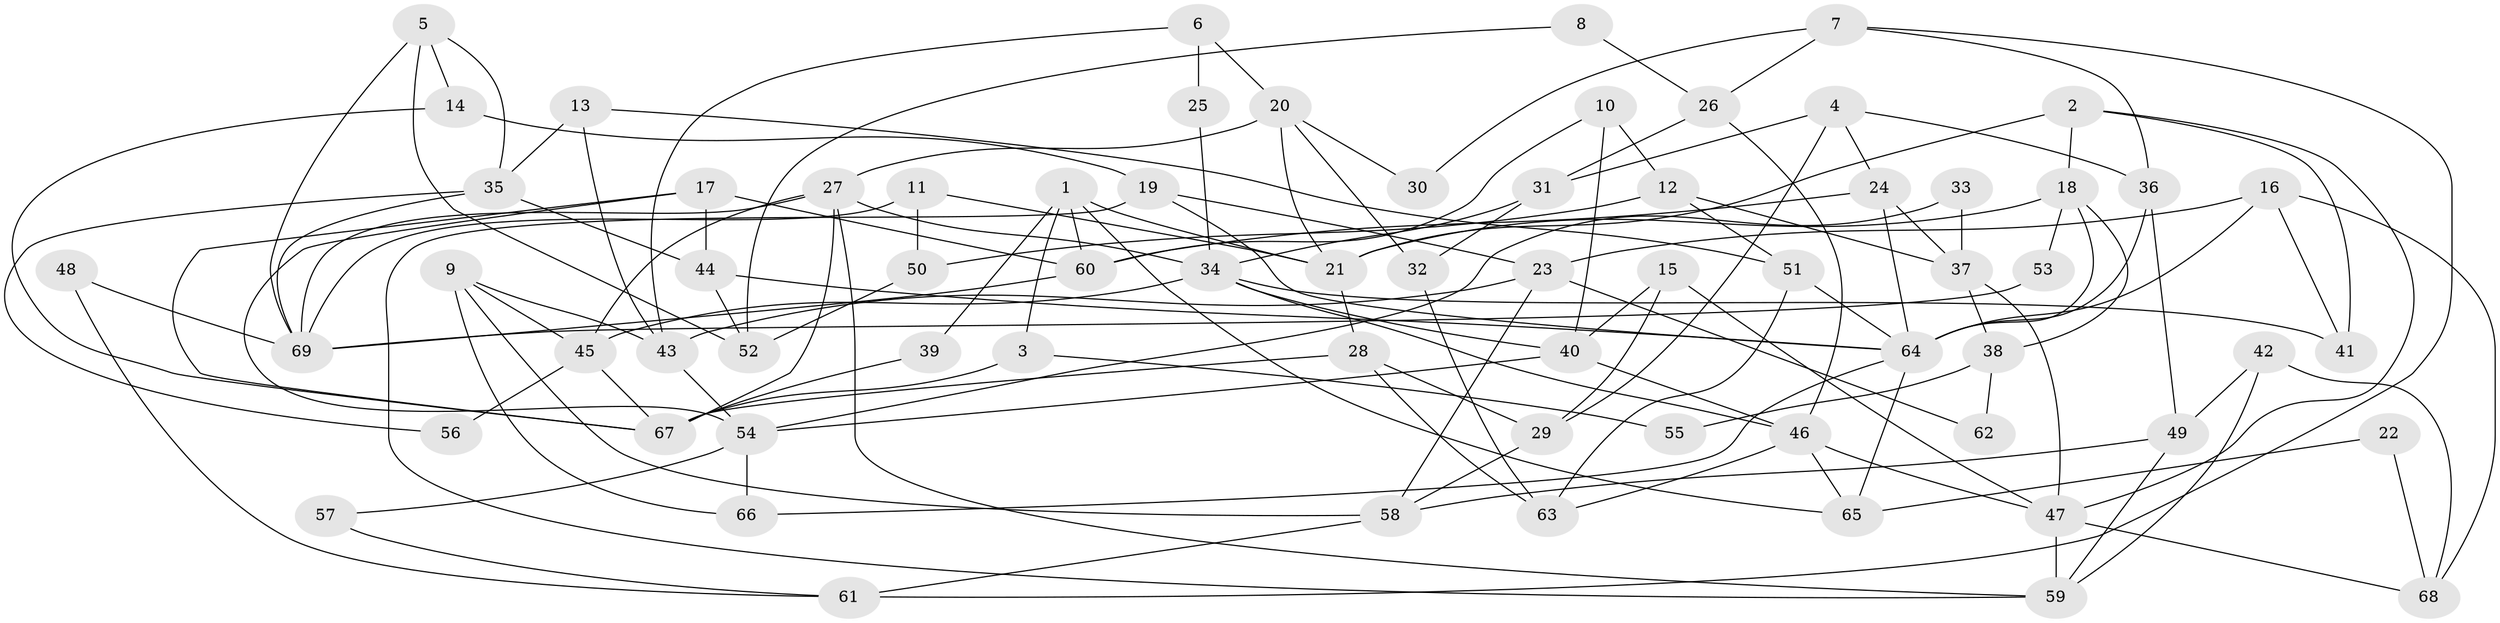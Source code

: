// coarse degree distribution, {8: 0.06976744186046512, 6: 0.16279069767441862, 3: 0.06976744186046512, 4: 0.23255813953488372, 7: 0.16279069767441862, 5: 0.16279069767441862, 11: 0.023255813953488372, 2: 0.11627906976744186}
// Generated by graph-tools (version 1.1) at 2025/52/02/27/25 19:52:01]
// undirected, 69 vertices, 138 edges
graph export_dot {
graph [start="1"]
  node [color=gray90,style=filled];
  1;
  2;
  3;
  4;
  5;
  6;
  7;
  8;
  9;
  10;
  11;
  12;
  13;
  14;
  15;
  16;
  17;
  18;
  19;
  20;
  21;
  22;
  23;
  24;
  25;
  26;
  27;
  28;
  29;
  30;
  31;
  32;
  33;
  34;
  35;
  36;
  37;
  38;
  39;
  40;
  41;
  42;
  43;
  44;
  45;
  46;
  47;
  48;
  49;
  50;
  51;
  52;
  53;
  54;
  55;
  56;
  57;
  58;
  59;
  60;
  61;
  62;
  63;
  64;
  65;
  66;
  67;
  68;
  69;
  1 -- 60;
  1 -- 65;
  1 -- 3;
  1 -- 21;
  1 -- 39;
  2 -- 41;
  2 -- 21;
  2 -- 18;
  2 -- 47;
  3 -- 67;
  3 -- 55;
  4 -- 31;
  4 -- 29;
  4 -- 24;
  4 -- 36;
  5 -- 69;
  5 -- 14;
  5 -- 35;
  5 -- 52;
  6 -- 43;
  6 -- 20;
  6 -- 25;
  7 -- 36;
  7 -- 26;
  7 -- 30;
  7 -- 61;
  8 -- 52;
  8 -- 26;
  9 -- 66;
  9 -- 45;
  9 -- 43;
  9 -- 58;
  10 -- 40;
  10 -- 60;
  10 -- 12;
  11 -- 50;
  11 -- 21;
  11 -- 69;
  12 -- 37;
  12 -- 50;
  12 -- 51;
  13 -- 35;
  13 -- 51;
  13 -- 43;
  14 -- 67;
  14 -- 19;
  15 -- 29;
  15 -- 47;
  15 -- 40;
  16 -- 64;
  16 -- 23;
  16 -- 41;
  16 -- 68;
  17 -- 67;
  17 -- 54;
  17 -- 44;
  17 -- 60;
  18 -- 64;
  18 -- 21;
  18 -- 38;
  18 -- 53;
  19 -- 64;
  19 -- 23;
  19 -- 59;
  20 -- 27;
  20 -- 21;
  20 -- 30;
  20 -- 32;
  21 -- 28;
  22 -- 65;
  22 -- 68;
  23 -- 43;
  23 -- 58;
  23 -- 62;
  24 -- 64;
  24 -- 37;
  24 -- 60;
  25 -- 34;
  26 -- 46;
  26 -- 31;
  27 -- 59;
  27 -- 69;
  27 -- 34;
  27 -- 45;
  27 -- 67;
  28 -- 67;
  28 -- 29;
  28 -- 63;
  29 -- 58;
  31 -- 32;
  31 -- 34;
  32 -- 63;
  33 -- 54;
  33 -- 37;
  34 -- 40;
  34 -- 41;
  34 -- 45;
  34 -- 46;
  35 -- 69;
  35 -- 44;
  35 -- 56;
  36 -- 64;
  36 -- 49;
  37 -- 47;
  37 -- 38;
  38 -- 55;
  38 -- 62;
  39 -- 67;
  40 -- 46;
  40 -- 54;
  42 -- 49;
  42 -- 59;
  42 -- 68;
  43 -- 54;
  44 -- 52;
  44 -- 64;
  45 -- 56;
  45 -- 67;
  46 -- 47;
  46 -- 63;
  46 -- 65;
  47 -- 68;
  47 -- 59;
  48 -- 69;
  48 -- 61;
  49 -- 59;
  49 -- 58;
  50 -- 52;
  51 -- 63;
  51 -- 64;
  53 -- 69;
  54 -- 57;
  54 -- 66;
  57 -- 61;
  58 -- 61;
  60 -- 69;
  64 -- 65;
  64 -- 66;
}
